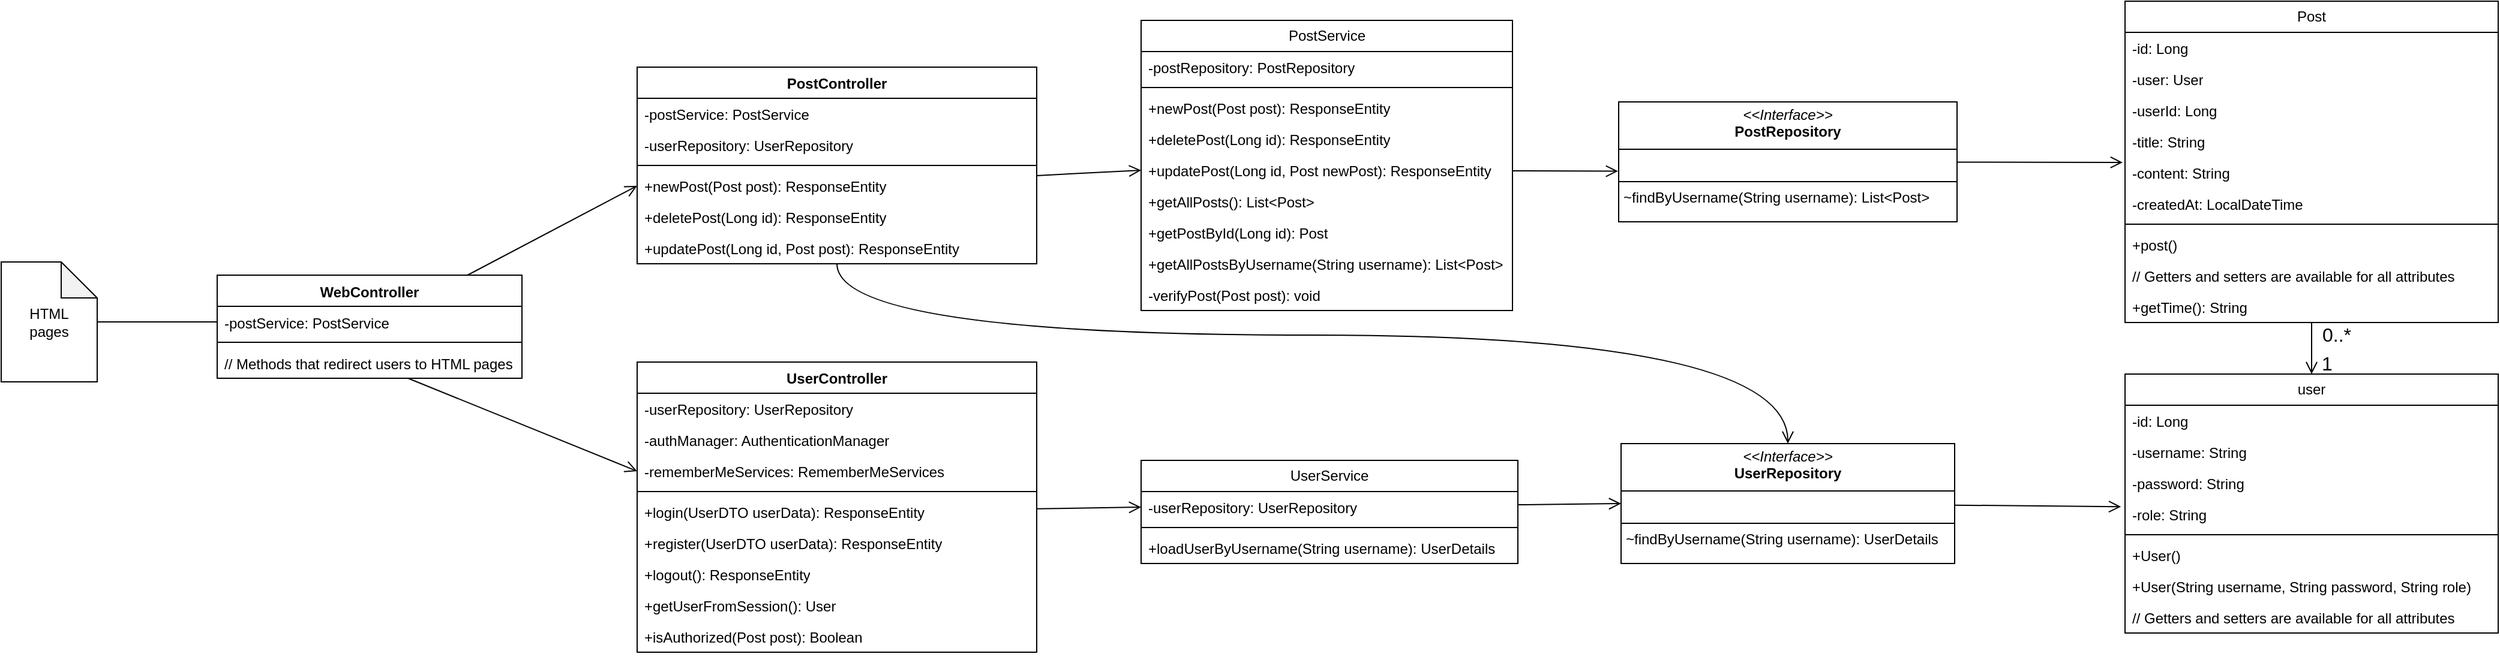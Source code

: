 <mxfile version="24.7.8">
  <diagram name="Página-1" id="XO2Rwu7_FPmkk9JsVhtK">
    <mxGraphModel dx="1414" dy="699" grid="0" gridSize="10" guides="1" tooltips="1" connect="1" arrows="1" fold="1" page="0" pageScale="1" pageWidth="827" pageHeight="1169" math="0" shadow="0">
      <root>
        <mxCell id="0" />
        <mxCell id="1" parent="0" />
        <mxCell id="lrWGy1iKq69Qsi9InHcV-18" value="user" style="swimlane;fontStyle=0;childLayout=stackLayout;horizontal=1;startSize=26;fillColor=none;horizontalStack=0;resizeParent=1;resizeParentMax=0;resizeLast=0;collapsible=1;marginBottom=0;whiteSpace=wrap;html=1;" vertex="1" parent="1">
          <mxGeometry x="2011" y="552" width="311" height="216" as="geometry">
            <mxRectangle x="263" y="456" width="58" height="26" as="alternateBounds" />
          </mxGeometry>
        </mxCell>
        <mxCell id="lrWGy1iKq69Qsi9InHcV-19" value="-id: Long" style="text;strokeColor=none;fillColor=none;align=left;verticalAlign=top;spacingLeft=4;spacingRight=4;overflow=hidden;rotatable=0;points=[[0,0.5],[1,0.5]];portConstraint=eastwest;whiteSpace=wrap;html=1;" vertex="1" parent="lrWGy1iKq69Qsi9InHcV-18">
          <mxGeometry y="26" width="311" height="26" as="geometry" />
        </mxCell>
        <mxCell id="lrWGy1iKq69Qsi9InHcV-20" value="-username: String" style="text;strokeColor=none;fillColor=none;align=left;verticalAlign=top;spacingLeft=4;spacingRight=4;overflow=hidden;rotatable=0;points=[[0,0.5],[1,0.5]];portConstraint=eastwest;whiteSpace=wrap;html=1;" vertex="1" parent="lrWGy1iKq69Qsi9InHcV-18">
          <mxGeometry y="52" width="311" height="26" as="geometry" />
        </mxCell>
        <mxCell id="lrWGy1iKq69Qsi9InHcV-21" value="-password: String" style="text;strokeColor=none;fillColor=none;align=left;verticalAlign=top;spacingLeft=4;spacingRight=4;overflow=hidden;rotatable=0;points=[[0,0.5],[1,0.5]];portConstraint=eastwest;whiteSpace=wrap;html=1;" vertex="1" parent="lrWGy1iKq69Qsi9InHcV-18">
          <mxGeometry y="78" width="311" height="26" as="geometry" />
        </mxCell>
        <mxCell id="lrWGy1iKq69Qsi9InHcV-22" value="-rol&lt;span style=&quot;background-color: initial;&quot;&gt;e: String&lt;/span&gt;" style="text;strokeColor=none;fillColor=none;align=left;verticalAlign=top;spacingLeft=4;spacingRight=4;overflow=hidden;rotatable=0;points=[[0,0.5],[1,0.5]];portConstraint=eastwest;whiteSpace=wrap;html=1;" vertex="1" parent="lrWGy1iKq69Qsi9InHcV-18">
          <mxGeometry y="104" width="311" height="26" as="geometry" />
        </mxCell>
        <mxCell id="lrWGy1iKq69Qsi9InHcV-23" value="" style="line;strokeWidth=1;fillColor=none;align=left;verticalAlign=middle;spacingTop=-1;spacingLeft=3;spacingRight=3;rotatable=0;labelPosition=right;points=[];portConstraint=eastwest;strokeColor=inherit;" vertex="1" parent="lrWGy1iKq69Qsi9InHcV-18">
          <mxGeometry y="130" width="311" height="8" as="geometry" />
        </mxCell>
        <mxCell id="lrWGy1iKq69Qsi9InHcV-24" value="+User()&lt;div&gt;&lt;br&gt;&lt;/div&gt;" style="text;strokeColor=none;fillColor=none;align=left;verticalAlign=top;spacingLeft=4;spacingRight=4;overflow=hidden;rotatable=0;points=[[0,0.5],[1,0.5]];portConstraint=eastwest;whiteSpace=wrap;html=1;" vertex="1" parent="lrWGy1iKq69Qsi9InHcV-18">
          <mxGeometry y="138" width="311" height="26" as="geometry" />
        </mxCell>
        <mxCell id="lrWGy1iKq69Qsi9InHcV-25" value="+User(String username, String password, String role)" style="text;strokeColor=none;fillColor=none;align=left;verticalAlign=top;spacingLeft=4;spacingRight=4;overflow=hidden;rotatable=0;points=[[0,0.5],[1,0.5]];portConstraint=eastwest;whiteSpace=wrap;html=1;" vertex="1" parent="lrWGy1iKq69Qsi9InHcV-18">
          <mxGeometry y="164" width="311" height="26" as="geometry" />
        </mxCell>
        <mxCell id="lrWGy1iKq69Qsi9InHcV-26" value="// Getters and setters are available for all attributes" style="text;strokeColor=none;fillColor=none;align=left;verticalAlign=top;spacingLeft=4;spacingRight=4;overflow=hidden;rotatable=0;points=[[0,0.5],[1,0.5]];portConstraint=eastwest;whiteSpace=wrap;html=1;" vertex="1" parent="lrWGy1iKq69Qsi9InHcV-18">
          <mxGeometry y="190" width="311" height="26" as="geometry" />
        </mxCell>
        <mxCell id="lrWGy1iKq69Qsi9InHcV-27" style="edgeStyle=none;curved=1;rounded=0;orthogonalLoop=1;jettySize=auto;html=1;entryX=0.5;entryY=0;entryDx=0;entryDy=0;fontSize=12;startSize=8;endSize=8;endArrow=open;endFill=0;" edge="1" parent="1" source="lrWGy1iKq69Qsi9InHcV-28" target="lrWGy1iKq69Qsi9InHcV-18">
          <mxGeometry relative="1" as="geometry" />
        </mxCell>
        <mxCell id="lrWGy1iKq69Qsi9InHcV-28" value="Post" style="swimlane;fontStyle=0;childLayout=stackLayout;horizontal=1;startSize=26;fillColor=none;horizontalStack=0;resizeParent=1;resizeParentMax=0;resizeLast=0;collapsible=1;marginBottom=0;whiteSpace=wrap;html=1;strokeWidth=1;fontSize=12;verticalAlign=middle;spacing=2;" vertex="1" parent="1">
          <mxGeometry x="2011" y="241" width="311" height="268" as="geometry" />
        </mxCell>
        <mxCell id="lrWGy1iKq69Qsi9InHcV-29" value="-id: Long" style="text;strokeColor=none;fillColor=none;align=left;verticalAlign=top;spacingLeft=4;spacingRight=4;overflow=hidden;rotatable=0;points=[[0,0.5],[1,0.5]];portConstraint=eastwest;whiteSpace=wrap;html=1;" vertex="1" parent="lrWGy1iKq69Qsi9InHcV-28">
          <mxGeometry y="26" width="311" height="26" as="geometry" />
        </mxCell>
        <mxCell id="lrWGy1iKq69Qsi9InHcV-30" value="-user: User" style="text;strokeColor=none;fillColor=none;align=left;verticalAlign=top;spacingLeft=4;spacingRight=4;overflow=hidden;rotatable=0;points=[[0,0.5],[1,0.5]];portConstraint=eastwest;whiteSpace=wrap;html=1;" vertex="1" parent="lrWGy1iKq69Qsi9InHcV-28">
          <mxGeometry y="52" width="311" height="26" as="geometry" />
        </mxCell>
        <mxCell id="lrWGy1iKq69Qsi9InHcV-31" value="-userId: Long" style="text;strokeColor=none;fillColor=none;align=left;verticalAlign=top;spacingLeft=4;spacingRight=4;overflow=hidden;rotatable=0;points=[[0,0.5],[1,0.5]];portConstraint=eastwest;whiteSpace=wrap;html=1;" vertex="1" parent="lrWGy1iKq69Qsi9InHcV-28">
          <mxGeometry y="78" width="311" height="26" as="geometry" />
        </mxCell>
        <mxCell id="lrWGy1iKq69Qsi9InHcV-32" value="-title: String" style="text;strokeColor=none;fillColor=none;align=left;verticalAlign=top;spacingLeft=4;spacingRight=4;overflow=hidden;rotatable=0;points=[[0,0.5],[1,0.5]];portConstraint=eastwest;whiteSpace=wrap;html=1;" vertex="1" parent="lrWGy1iKq69Qsi9InHcV-28">
          <mxGeometry y="104" width="311" height="26" as="geometry" />
        </mxCell>
        <mxCell id="lrWGy1iKq69Qsi9InHcV-33" value="-content: String" style="text;strokeColor=none;fillColor=none;align=left;verticalAlign=top;spacingLeft=4;spacingRight=4;overflow=hidden;rotatable=0;points=[[0,0.5],[1,0.5]];portConstraint=eastwest;whiteSpace=wrap;html=1;" vertex="1" parent="lrWGy1iKq69Qsi9InHcV-28">
          <mxGeometry y="130" width="311" height="26" as="geometry" />
        </mxCell>
        <mxCell id="lrWGy1iKq69Qsi9InHcV-34" value="-createdAt: LocalDateTime" style="text;strokeColor=none;fillColor=none;align=left;verticalAlign=top;spacingLeft=4;spacingRight=4;overflow=hidden;rotatable=0;points=[[0,0.5],[1,0.5]];portConstraint=eastwest;whiteSpace=wrap;html=1;" vertex="1" parent="lrWGy1iKq69Qsi9InHcV-28">
          <mxGeometry y="156" width="311" height="26" as="geometry" />
        </mxCell>
        <mxCell id="lrWGy1iKq69Qsi9InHcV-35" value="" style="line;strokeWidth=1;fillColor=none;align=left;verticalAlign=middle;spacingTop=-1;spacingLeft=3;spacingRight=3;rotatable=0;labelPosition=right;points=[];portConstraint=eastwest;strokeColor=inherit;" vertex="1" parent="lrWGy1iKq69Qsi9InHcV-28">
          <mxGeometry y="182" width="311" height="8" as="geometry" />
        </mxCell>
        <mxCell id="lrWGy1iKq69Qsi9InHcV-36" value="+post()&lt;span style=&quot;color: rgba(0, 0, 0, 0); font-family: monospace; font-size: 0px; white-space: nowrap;&quot;&gt;%3CmxGraphModel%3E%3Croot%3E%3CmxCell%20id%3D%220%22%2F%3E%3CmxCell%20id%3D%221%22%20parent%3D%220%22%2F%3E%3CmxCell%20id%3D%222%22%20value%3D%22%2F%2F%20Getters%20and%20setters%20are%20available%20for%20all%20attributes%22%20style%3D%22text%3BstrokeColor%3Dnone%3BfillColor%3Dnone%3Balign%3Dleft%3BverticalAlign%3Dtop%3BspacingLeft%3D4%3BspacingRight%3D4%3Boverflow%3Dhidden%3Brotatable%3D0%3Bpoints%3D%5B%5B0%2C0.5%5D%2C%5B1%2C0.5%5D%5D%3BportConstraint%3Deastwest%3BwhiteSpace%3Dwrap%3Bhtml%3D1%3B%22%20vertex%3D%221%22%20parent%3D%221%22%3E%3CmxGeometry%20x%3D%22236%22%20y%3D%22442%22%20width%3D%22311%22%20height%3D%2226%22%20as%3D%22geometry%22%2F%3E%3C%2FmxCell%3E%3C%2Froot%3E%3C%2FmxGraphModel%3E&lt;/span&gt;" style="text;strokeColor=none;fillColor=none;align=left;verticalAlign=top;spacingLeft=4;spacingRight=4;overflow=hidden;rotatable=0;points=[[0,0.5],[1,0.5]];portConstraint=eastwest;whiteSpace=wrap;html=1;" vertex="1" parent="lrWGy1iKq69Qsi9InHcV-28">
          <mxGeometry y="190" width="311" height="26" as="geometry" />
        </mxCell>
        <mxCell id="lrWGy1iKq69Qsi9InHcV-37" value="// Getters and setters are available for all attributes" style="text;strokeColor=none;fillColor=none;align=left;verticalAlign=top;spacingLeft=4;spacingRight=4;overflow=hidden;rotatable=0;points=[[0,0.5],[1,0.5]];portConstraint=eastwest;whiteSpace=wrap;html=1;" vertex="1" parent="lrWGy1iKq69Qsi9InHcV-28">
          <mxGeometry y="216" width="311" height="26" as="geometry" />
        </mxCell>
        <mxCell id="lrWGy1iKq69Qsi9InHcV-38" value="+getTime(): String" style="text;strokeColor=none;fillColor=none;align=left;verticalAlign=top;spacingLeft=4;spacingRight=4;overflow=hidden;rotatable=0;points=[[0,0.5],[1,0.5]];portConstraint=eastwest;whiteSpace=wrap;html=1;" vertex="1" parent="lrWGy1iKq69Qsi9InHcV-28">
          <mxGeometry y="242" width="311" height="26" as="geometry" />
        </mxCell>
        <mxCell id="lrWGy1iKq69Qsi9InHcV-39" value="&lt;p style=&quot;margin:0px;margin-top:4px;text-align:center;&quot;&gt;&lt;i&gt;&amp;lt;&amp;lt;Interface&amp;gt;&amp;gt;&lt;/i&gt;&lt;br&gt;&lt;b&gt;PostRepository&lt;/b&gt;&lt;/p&gt;&lt;hr size=&quot;1&quot; style=&quot;border-style:solid;&quot;&gt;&lt;p style=&quot;margin:0px;margin-left:4px;&quot;&gt;&lt;br&gt;&lt;/p&gt;&lt;hr size=&quot;1&quot; style=&quot;border-style:solid;&quot;&gt;&lt;p style=&quot;margin:0px;margin-left:4px;&quot;&gt;~&lt;span style=&quot;background-color: initial;&quot;&gt;findByUsername(String username): List&amp;lt;Post&amp;gt;&lt;/span&gt;&lt;/p&gt;" style="verticalAlign=top;align=left;overflow=fill;html=1;whiteSpace=wrap;" vertex="1" parent="1">
          <mxGeometry x="1589" y="325" width="282" height="100" as="geometry" />
        </mxCell>
        <mxCell id="lrWGy1iKq69Qsi9InHcV-40" value="&lt;p style=&quot;margin:0px;margin-top:4px;text-align:center;&quot;&gt;&lt;i&gt;&amp;lt;&amp;lt;Interface&amp;gt;&amp;gt;&lt;/i&gt;&lt;br&gt;&lt;b&gt;UserRepository&lt;/b&gt;&lt;/p&gt;&lt;hr size=&quot;1&quot; style=&quot;border-style:solid;&quot;&gt;&lt;p style=&quot;margin:0px;margin-left:4px;&quot;&gt;&lt;br&gt;&lt;/p&gt;&lt;hr size=&quot;1&quot; style=&quot;border-style:solid;&quot;&gt;&lt;p style=&quot;margin:0px;margin-left:4px;&quot;&gt;~findByUsername(String username): UserDetails&lt;/p&gt;" style="verticalAlign=top;align=left;overflow=fill;html=1;whiteSpace=wrap;" vertex="1" parent="1">
          <mxGeometry x="1591" y="610" width="278" height="100" as="geometry" />
        </mxCell>
        <mxCell id="lrWGy1iKq69Qsi9InHcV-41" value="UserService" style="swimlane;fontStyle=0;childLayout=stackLayout;horizontal=1;startSize=26;fillColor=none;horizontalStack=0;resizeParent=1;resizeParentMax=0;resizeLast=0;collapsible=1;marginBottom=0;whiteSpace=wrap;html=1;" vertex="1" parent="1">
          <mxGeometry x="1191" y="624" width="314" height="86" as="geometry" />
        </mxCell>
        <mxCell id="lrWGy1iKq69Qsi9InHcV-42" value="-userRepository: UserRepository" style="text;strokeColor=none;fillColor=none;align=left;verticalAlign=top;spacingLeft=4;spacingRight=4;overflow=hidden;rotatable=0;points=[[0,0.5],[1,0.5]];portConstraint=eastwest;whiteSpace=wrap;html=1;" vertex="1" parent="lrWGy1iKq69Qsi9InHcV-41">
          <mxGeometry y="26" width="314" height="26" as="geometry" />
        </mxCell>
        <mxCell id="lrWGy1iKq69Qsi9InHcV-43" value="" style="line;strokeWidth=1;fillColor=none;align=left;verticalAlign=middle;spacingTop=-1;spacingLeft=3;spacingRight=3;rotatable=0;labelPosition=right;points=[];portConstraint=eastwest;strokeColor=inherit;" vertex="1" parent="lrWGy1iKq69Qsi9InHcV-41">
          <mxGeometry y="52" width="314" height="8" as="geometry" />
        </mxCell>
        <mxCell id="lrWGy1iKq69Qsi9InHcV-44" value="+loadUserByUsername(String username): UserDetails" style="text;strokeColor=none;fillColor=none;align=left;verticalAlign=top;spacingLeft=4;spacingRight=4;overflow=hidden;rotatable=0;points=[[0,0.5],[1,0.5]];portConstraint=eastwest;whiteSpace=wrap;html=1;" vertex="1" parent="lrWGy1iKq69Qsi9InHcV-41">
          <mxGeometry y="60" width="314" height="26" as="geometry" />
        </mxCell>
        <mxCell id="lrWGy1iKq69Qsi9InHcV-45" value="PostService" style="swimlane;fontStyle=0;childLayout=stackLayout;horizontal=1;startSize=26;fillColor=none;horizontalStack=0;resizeParent=1;resizeParentMax=0;resizeLast=0;collapsible=1;marginBottom=0;whiteSpace=wrap;html=1;" vertex="1" parent="1">
          <mxGeometry x="1191" y="257" width="309.5" height="242" as="geometry" />
        </mxCell>
        <mxCell id="lrWGy1iKq69Qsi9InHcV-46" value="-postRepository: PostRepository" style="text;strokeColor=none;fillColor=none;align=left;verticalAlign=top;spacingLeft=4;spacingRight=4;overflow=hidden;rotatable=0;points=[[0,0.5],[1,0.5]];portConstraint=eastwest;whiteSpace=wrap;html=1;" vertex="1" parent="lrWGy1iKq69Qsi9InHcV-45">
          <mxGeometry y="26" width="309.5" height="26" as="geometry" />
        </mxCell>
        <mxCell id="lrWGy1iKq69Qsi9InHcV-47" value="" style="line;strokeWidth=1;fillColor=none;align=left;verticalAlign=middle;spacingTop=-1;spacingLeft=3;spacingRight=3;rotatable=0;labelPosition=right;points=[];portConstraint=eastwest;strokeColor=inherit;" vertex="1" parent="lrWGy1iKq69Qsi9InHcV-45">
          <mxGeometry y="52" width="309.5" height="8" as="geometry" />
        </mxCell>
        <mxCell id="lrWGy1iKq69Qsi9InHcV-48" value="+newPost(Post post): ResponseEntity" style="text;strokeColor=none;fillColor=none;align=left;verticalAlign=top;spacingLeft=4;spacingRight=4;overflow=hidden;rotatable=0;points=[[0,0.5],[1,0.5]];portConstraint=eastwest;whiteSpace=wrap;html=1;" vertex="1" parent="lrWGy1iKq69Qsi9InHcV-45">
          <mxGeometry y="60" width="309.5" height="26" as="geometry" />
        </mxCell>
        <mxCell id="lrWGy1iKq69Qsi9InHcV-49" value="+deletePost(Long id): ResponseEntity" style="text;strokeColor=none;fillColor=none;align=left;verticalAlign=top;spacingLeft=4;spacingRight=4;overflow=hidden;rotatable=0;points=[[0,0.5],[1,0.5]];portConstraint=eastwest;whiteSpace=wrap;html=1;" vertex="1" parent="lrWGy1iKq69Qsi9InHcV-45">
          <mxGeometry y="86" width="309.5" height="26" as="geometry" />
        </mxCell>
        <mxCell id="lrWGy1iKq69Qsi9InHcV-50" value="+updatePost(Long id, Post newPost): ResponseEntity" style="text;strokeColor=none;fillColor=none;align=left;verticalAlign=top;spacingLeft=4;spacingRight=4;overflow=hidden;rotatable=0;points=[[0,0.5],[1,0.5]];portConstraint=eastwest;whiteSpace=wrap;html=1;" vertex="1" parent="lrWGy1iKq69Qsi9InHcV-45">
          <mxGeometry y="112" width="309.5" height="26" as="geometry" />
        </mxCell>
        <mxCell id="lrWGy1iKq69Qsi9InHcV-51" value="+getAllPosts(): List&amp;lt;Post&amp;gt;" style="text;strokeColor=none;fillColor=none;align=left;verticalAlign=top;spacingLeft=4;spacingRight=4;overflow=hidden;rotatable=0;points=[[0,0.5],[1,0.5]];portConstraint=eastwest;whiteSpace=wrap;html=1;" vertex="1" parent="lrWGy1iKq69Qsi9InHcV-45">
          <mxGeometry y="138" width="309.5" height="26" as="geometry" />
        </mxCell>
        <mxCell id="lrWGy1iKq69Qsi9InHcV-52" value="+getPostById(Long id): Post" style="text;strokeColor=none;fillColor=none;align=left;verticalAlign=top;spacingLeft=4;spacingRight=4;overflow=hidden;rotatable=0;points=[[0,0.5],[1,0.5]];portConstraint=eastwest;whiteSpace=wrap;html=1;" vertex="1" parent="lrWGy1iKq69Qsi9InHcV-45">
          <mxGeometry y="164" width="309.5" height="26" as="geometry" />
        </mxCell>
        <mxCell id="lrWGy1iKq69Qsi9InHcV-53" value="+&lt;span style=&quot;background-color: initial;&quot;&gt;getAllPostsByUsername(String username): List&amp;lt;Post&amp;gt;&lt;/span&gt;" style="text;strokeColor=none;fillColor=none;align=left;verticalAlign=top;spacingLeft=4;spacingRight=4;overflow=hidden;rotatable=0;points=[[0,0.5],[1,0.5]];portConstraint=eastwest;whiteSpace=wrap;html=1;" vertex="1" parent="lrWGy1iKq69Qsi9InHcV-45">
          <mxGeometry y="190" width="309.5" height="26" as="geometry" />
        </mxCell>
        <mxCell id="lrWGy1iKq69Qsi9InHcV-54" value="-verifyPost(Post post): void" style="text;strokeColor=none;fillColor=none;align=left;verticalAlign=top;spacingLeft=4;spacingRight=4;overflow=hidden;rotatable=0;points=[[0,0.5],[1,0.5]];portConstraint=eastwest;whiteSpace=wrap;html=1;" vertex="1" parent="lrWGy1iKq69Qsi9InHcV-45">
          <mxGeometry y="216" width="309.5" height="26" as="geometry" />
        </mxCell>
        <mxCell id="lrWGy1iKq69Qsi9InHcV-55" value="UserController" style="swimlane;fontStyle=1;align=center;verticalAlign=top;childLayout=stackLayout;horizontal=1;startSize=26;horizontalStack=0;resizeParent=1;resizeParentMax=0;resizeLast=0;collapsible=1;marginBottom=0;whiteSpace=wrap;html=1;" vertex="1" parent="1">
          <mxGeometry x="771" y="542" width="333" height="242" as="geometry" />
        </mxCell>
        <mxCell id="lrWGy1iKq69Qsi9InHcV-56" value="-userRepository: UserRepository" style="text;strokeColor=none;fillColor=none;align=left;verticalAlign=top;spacingLeft=4;spacingRight=4;overflow=hidden;rotatable=0;points=[[0,0.5],[1,0.5]];portConstraint=eastwest;whiteSpace=wrap;html=1;" vertex="1" parent="lrWGy1iKq69Qsi9InHcV-55">
          <mxGeometry y="26" width="333" height="26" as="geometry" />
        </mxCell>
        <mxCell id="lrWGy1iKq69Qsi9InHcV-57" value="-authManager: AuthenticationManager" style="text;strokeColor=none;fillColor=none;align=left;verticalAlign=top;spacingLeft=4;spacingRight=4;overflow=hidden;rotatable=0;points=[[0,0.5],[1,0.5]];portConstraint=eastwest;whiteSpace=wrap;html=1;" vertex="1" parent="lrWGy1iKq69Qsi9InHcV-55">
          <mxGeometry y="52" width="333" height="26" as="geometry" />
        </mxCell>
        <mxCell id="lrWGy1iKq69Qsi9InHcV-58" value="-rememberMeServices: RememberMeServices" style="text;strokeColor=none;fillColor=none;align=left;verticalAlign=top;spacingLeft=4;spacingRight=4;overflow=hidden;rotatable=0;points=[[0,0.5],[1,0.5]];portConstraint=eastwest;whiteSpace=wrap;html=1;" vertex="1" parent="lrWGy1iKq69Qsi9InHcV-55">
          <mxGeometry y="78" width="333" height="26" as="geometry" />
        </mxCell>
        <mxCell id="lrWGy1iKq69Qsi9InHcV-59" value="" style="line;strokeWidth=1;fillColor=none;align=left;verticalAlign=middle;spacingTop=-1;spacingLeft=3;spacingRight=3;rotatable=0;labelPosition=right;points=[];portConstraint=eastwest;strokeColor=inherit;" vertex="1" parent="lrWGy1iKq69Qsi9InHcV-55">
          <mxGeometry y="104" width="333" height="8" as="geometry" />
        </mxCell>
        <mxCell id="lrWGy1iKq69Qsi9InHcV-60" value="+login(UserDTO userData): ResponseEntity" style="text;strokeColor=none;fillColor=none;align=left;verticalAlign=top;spacingLeft=4;spacingRight=4;overflow=hidden;rotatable=0;points=[[0,0.5],[1,0.5]];portConstraint=eastwest;whiteSpace=wrap;html=1;" vertex="1" parent="lrWGy1iKq69Qsi9InHcV-55">
          <mxGeometry y="112" width="333" height="26" as="geometry" />
        </mxCell>
        <mxCell id="lrWGy1iKq69Qsi9InHcV-61" value="+register(UserDTO userData): ResponseEntity" style="text;strokeColor=none;fillColor=none;align=left;verticalAlign=top;spacingLeft=4;spacingRight=4;overflow=hidden;rotatable=0;points=[[0,0.5],[1,0.5]];portConstraint=eastwest;whiteSpace=wrap;html=1;" vertex="1" parent="lrWGy1iKq69Qsi9InHcV-55">
          <mxGeometry y="138" width="333" height="26" as="geometry" />
        </mxCell>
        <mxCell id="lrWGy1iKq69Qsi9InHcV-62" value="+logout(): ResponseEntity" style="text;strokeColor=none;fillColor=none;align=left;verticalAlign=top;spacingLeft=4;spacingRight=4;overflow=hidden;rotatable=0;points=[[0,0.5],[1,0.5]];portConstraint=eastwest;whiteSpace=wrap;html=1;" vertex="1" parent="lrWGy1iKq69Qsi9InHcV-55">
          <mxGeometry y="164" width="333" height="26" as="geometry" />
        </mxCell>
        <mxCell id="lrWGy1iKq69Qsi9InHcV-63" value="+getUserFromSession(): User" style="text;strokeColor=none;fillColor=none;align=left;verticalAlign=top;spacingLeft=4;spacingRight=4;overflow=hidden;rotatable=0;points=[[0,0.5],[1,0.5]];portConstraint=eastwest;whiteSpace=wrap;html=1;" vertex="1" parent="lrWGy1iKq69Qsi9InHcV-55">
          <mxGeometry y="190" width="333" height="26" as="geometry" />
        </mxCell>
        <mxCell id="lrWGy1iKq69Qsi9InHcV-64" value="+isAuthorized(Post post): Boolean" style="text;strokeColor=none;fillColor=none;align=left;verticalAlign=top;spacingLeft=4;spacingRight=4;overflow=hidden;rotatable=0;points=[[0,0.5],[1,0.5]];portConstraint=eastwest;whiteSpace=wrap;html=1;" vertex="1" parent="lrWGy1iKq69Qsi9InHcV-55">
          <mxGeometry y="216" width="333" height="26" as="geometry" />
        </mxCell>
        <mxCell id="lrWGy1iKq69Qsi9InHcV-65" value="Post&lt;span style=&quot;background-color: initial;&quot;&gt;Controller&lt;/span&gt;" style="swimlane;fontStyle=1;align=center;verticalAlign=top;childLayout=stackLayout;horizontal=1;startSize=26;horizontalStack=0;resizeParent=1;resizeParentMax=0;resizeLast=0;collapsible=1;marginBottom=0;whiteSpace=wrap;html=1;" vertex="1" parent="1">
          <mxGeometry x="771" y="296" width="333" height="164" as="geometry" />
        </mxCell>
        <mxCell id="lrWGy1iKq69Qsi9InHcV-66" value="-postService: PostService" style="text;strokeColor=none;fillColor=none;align=left;verticalAlign=top;spacingLeft=4;spacingRight=4;overflow=hidden;rotatable=0;points=[[0,0.5],[1,0.5]];portConstraint=eastwest;whiteSpace=wrap;html=1;" vertex="1" parent="lrWGy1iKq69Qsi9InHcV-65">
          <mxGeometry y="26" width="333" height="26" as="geometry" />
        </mxCell>
        <mxCell id="lrWGy1iKq69Qsi9InHcV-67" value="-userRepository: UserRepository" style="text;strokeColor=none;fillColor=none;align=left;verticalAlign=top;spacingLeft=4;spacingRight=4;overflow=hidden;rotatable=0;points=[[0,0.5],[1,0.5]];portConstraint=eastwest;whiteSpace=wrap;html=1;" vertex="1" parent="lrWGy1iKq69Qsi9InHcV-65">
          <mxGeometry y="52" width="333" height="26" as="geometry" />
        </mxCell>
        <mxCell id="lrWGy1iKq69Qsi9InHcV-68" value="" style="line;strokeWidth=1;fillColor=none;align=left;verticalAlign=middle;spacingTop=-1;spacingLeft=3;spacingRight=3;rotatable=0;labelPosition=right;points=[];portConstraint=eastwest;strokeColor=inherit;" vertex="1" parent="lrWGy1iKq69Qsi9InHcV-65">
          <mxGeometry y="78" width="333" height="8" as="geometry" />
        </mxCell>
        <mxCell id="lrWGy1iKq69Qsi9InHcV-69" value="+newPost(Post post): ResponseEntity" style="text;strokeColor=none;fillColor=none;align=left;verticalAlign=top;spacingLeft=4;spacingRight=4;overflow=hidden;rotatable=0;points=[[0,0.5],[1,0.5]];portConstraint=eastwest;whiteSpace=wrap;html=1;" vertex="1" parent="lrWGy1iKq69Qsi9InHcV-65">
          <mxGeometry y="86" width="333" height="26" as="geometry" />
        </mxCell>
        <mxCell id="lrWGy1iKq69Qsi9InHcV-70" value="+deletePost(Long id): ResponseEntity" style="text;strokeColor=none;fillColor=none;align=left;verticalAlign=top;spacingLeft=4;spacingRight=4;overflow=hidden;rotatable=0;points=[[0,0.5],[1,0.5]];portConstraint=eastwest;whiteSpace=wrap;html=1;" vertex="1" parent="lrWGy1iKq69Qsi9InHcV-65">
          <mxGeometry y="112" width="333" height="26" as="geometry" />
        </mxCell>
        <mxCell id="lrWGy1iKq69Qsi9InHcV-71" value="+updatePost(Long id, Post post): ResponseEntity" style="text;strokeColor=none;fillColor=none;align=left;verticalAlign=top;spacingLeft=4;spacingRight=4;overflow=hidden;rotatable=0;points=[[0,0.5],[1,0.5]];portConstraint=eastwest;whiteSpace=wrap;html=1;" vertex="1" parent="lrWGy1iKq69Qsi9InHcV-65">
          <mxGeometry y="138" width="333" height="26" as="geometry" />
        </mxCell>
        <mxCell id="lrWGy1iKq69Qsi9InHcV-72" style="edgeStyle=none;curved=1;rounded=0;orthogonalLoop=1;jettySize=auto;html=1;entryX=0;entryY=0.5;entryDx=0;entryDy=0;fontSize=12;startSize=8;endSize=8;endArrow=open;endFill=0;" edge="1" parent="1" source="lrWGy1iKq69Qsi9InHcV-73" target="lrWGy1iKq69Qsi9InHcV-69">
          <mxGeometry relative="1" as="geometry" />
        </mxCell>
        <mxCell id="lrWGy1iKq69Qsi9InHcV-73" value="WebController" style="swimlane;fontStyle=1;align=center;verticalAlign=top;childLayout=stackLayout;horizontal=1;startSize=26;horizontalStack=0;resizeParent=1;resizeParentMax=0;resizeLast=0;collapsible=1;marginBottom=0;whiteSpace=wrap;html=1;" vertex="1" parent="1">
          <mxGeometry x="421" y="469.5" width="254" height="86" as="geometry" />
        </mxCell>
        <mxCell id="lrWGy1iKq69Qsi9InHcV-74" value="-postService: PostService" style="text;strokeColor=none;fillColor=none;align=left;verticalAlign=top;spacingLeft=4;spacingRight=4;overflow=hidden;rotatable=0;points=[[0,0.5],[1,0.5]];portConstraint=eastwest;whiteSpace=wrap;html=1;" vertex="1" parent="lrWGy1iKq69Qsi9InHcV-73">
          <mxGeometry y="26" width="254" height="26" as="geometry" />
        </mxCell>
        <mxCell id="lrWGy1iKq69Qsi9InHcV-75" value="" style="line;strokeWidth=1;fillColor=none;align=left;verticalAlign=middle;spacingTop=-1;spacingLeft=3;spacingRight=3;rotatable=0;labelPosition=right;points=[];portConstraint=eastwest;strokeColor=inherit;" vertex="1" parent="lrWGy1iKq69Qsi9InHcV-73">
          <mxGeometry y="52" width="254" height="8" as="geometry" />
        </mxCell>
        <mxCell id="lrWGy1iKq69Qsi9InHcV-76" value="// Methods that redirect users to HTML pages" style="text;strokeColor=none;fillColor=none;align=left;verticalAlign=top;spacingLeft=4;spacingRight=4;overflow=hidden;rotatable=0;points=[[0,0.5],[1,0.5]];portConstraint=eastwest;whiteSpace=wrap;html=1;" vertex="1" parent="lrWGy1iKq69Qsi9InHcV-73">
          <mxGeometry y="60" width="254" height="26" as="geometry" />
        </mxCell>
        <mxCell id="lrWGy1iKq69Qsi9InHcV-77" style="edgeStyle=none;curved=1;rounded=0;orthogonalLoop=1;jettySize=auto;html=1;entryX=0;entryY=0.5;entryDx=0;entryDy=0;fontSize=12;startSize=8;endSize=8;endArrow=open;endFill=0;" edge="1" parent="1" source="lrWGy1iKq69Qsi9InHcV-60" target="lrWGy1iKq69Qsi9InHcV-42">
          <mxGeometry relative="1" as="geometry" />
        </mxCell>
        <mxCell id="lrWGy1iKq69Qsi9InHcV-78" style="edgeStyle=none;curved=1;rounded=0;orthogonalLoop=1;jettySize=auto;html=1;entryX=0;entryY=0.5;entryDx=0;entryDy=0;fontSize=12;startSize=8;endSize=8;endArrow=open;endFill=0;" edge="1" parent="1" source="lrWGy1iKq69Qsi9InHcV-42" target="lrWGy1iKq69Qsi9InHcV-40">
          <mxGeometry relative="1" as="geometry" />
        </mxCell>
        <mxCell id="lrWGy1iKq69Qsi9InHcV-79" style="edgeStyle=none;curved=1;rounded=0;orthogonalLoop=1;jettySize=auto;html=1;entryX=-0.011;entryY=0.257;entryDx=0;entryDy=0;entryPerimeter=0;fontSize=12;startSize=8;endSize=8;endArrow=open;endFill=0;" edge="1" parent="1" source="lrWGy1iKq69Qsi9InHcV-40" target="lrWGy1iKq69Qsi9InHcV-22">
          <mxGeometry relative="1" as="geometry" />
        </mxCell>
        <mxCell id="lrWGy1iKq69Qsi9InHcV-80" style="edgeStyle=none;curved=1;rounded=0;orthogonalLoop=1;jettySize=auto;html=1;fontSize=12;startSize=8;endSize=8;endArrow=open;endFill=0;" edge="1" parent="1" source="lrWGy1iKq69Qsi9InHcV-39">
          <mxGeometry relative="1" as="geometry">
            <mxPoint x="2009" y="375.5" as="targetPoint" />
          </mxGeometry>
        </mxCell>
        <mxCell id="lrWGy1iKq69Qsi9InHcV-81" style="edgeStyle=none;curved=1;rounded=0;orthogonalLoop=1;jettySize=auto;html=1;fontSize=12;startSize=8;endSize=8;entryX=-0.002;entryY=0.578;entryDx=0;entryDy=0;entryPerimeter=0;endArrow=open;endFill=0;" edge="1" parent="1" source="lrWGy1iKq69Qsi9InHcV-50" target="lrWGy1iKq69Qsi9InHcV-39">
          <mxGeometry relative="1" as="geometry">
            <mxPoint x="1581" y="382" as="targetPoint" />
          </mxGeometry>
        </mxCell>
        <mxCell id="lrWGy1iKq69Qsi9InHcV-82" style="edgeStyle=none;curved=1;rounded=0;orthogonalLoop=1;jettySize=auto;html=1;entryX=0;entryY=0.5;entryDx=0;entryDy=0;fontSize=12;startSize=8;endSize=8;endArrow=open;endFill=0;" edge="1" parent="1" source="lrWGy1iKq69Qsi9InHcV-69" target="lrWGy1iKq69Qsi9InHcV-50">
          <mxGeometry relative="1" as="geometry" />
        </mxCell>
        <mxCell id="lrWGy1iKq69Qsi9InHcV-83" style="edgeStyle=orthogonalEdgeStyle;curved=1;rounded=0;orthogonalLoop=1;jettySize=auto;html=1;entryX=0.5;entryY=0;entryDx=0;entryDy=0;fontSize=12;startSize=8;endSize=8;endArrow=open;endFill=0;" edge="1" parent="1" source="lrWGy1iKq69Qsi9InHcV-71" target="lrWGy1iKq69Qsi9InHcV-40">
          <mxGeometry relative="1" as="geometry">
            <Array as="points">
              <mxPoint x="937" y="519.5" />
              <mxPoint x="1730" y="519.5" />
            </Array>
          </mxGeometry>
        </mxCell>
        <mxCell id="lrWGy1iKq69Qsi9InHcV-84" style="edgeStyle=none;curved=1;rounded=0;orthogonalLoop=1;jettySize=auto;html=1;entryX=0;entryY=0.5;entryDx=0;entryDy=0;fontSize=12;endArrow=none;endFill=0;" edge="1" parent="1" source="lrWGy1iKq69Qsi9InHcV-85" target="lrWGy1iKq69Qsi9InHcV-74">
          <mxGeometry relative="1" as="geometry" />
        </mxCell>
        <mxCell id="lrWGy1iKq69Qsi9InHcV-85" value="HTML&lt;div&gt;pages&lt;/div&gt;" style="shape=note;whiteSpace=wrap;html=1;backgroundOutline=1;darkOpacity=0.05;" vertex="1" parent="1">
          <mxGeometry x="241" y="458.5" width="80" height="100" as="geometry" />
        </mxCell>
        <mxCell id="lrWGy1iKq69Qsi9InHcV-86" style="edgeStyle=none;curved=1;rounded=0;orthogonalLoop=1;jettySize=auto;html=1;entryX=0;entryY=0.5;entryDx=0;entryDy=0;fontSize=12;startSize=8;endSize=8;endArrow=open;endFill=0;" edge="1" parent="1" source="lrWGy1iKq69Qsi9InHcV-76" target="lrWGy1iKq69Qsi9InHcV-58">
          <mxGeometry relative="1" as="geometry" />
        </mxCell>
        <mxCell id="lrWGy1iKq69Qsi9InHcV-87" value="0&lt;span style=&quot;background-color: initial;&quot;&gt;..*&lt;/span&gt;" style="text;html=1;align=center;verticalAlign=middle;resizable=0;points=[];autosize=1;strokeColor=none;fillColor=none;fontSize=16;" vertex="1" parent="1">
          <mxGeometry x="2166" y="503" width="42" height="31" as="geometry" />
        </mxCell>
        <mxCell id="lrWGy1iKq69Qsi9InHcV-88" value="1" style="text;html=1;align=center;verticalAlign=middle;resizable=0;points=[];autosize=1;strokeColor=none;fillColor=none;fontSize=16;" vertex="1" parent="1">
          <mxGeometry x="2165" y="527.5" width="27" height="31" as="geometry" />
        </mxCell>
      </root>
    </mxGraphModel>
  </diagram>
</mxfile>
